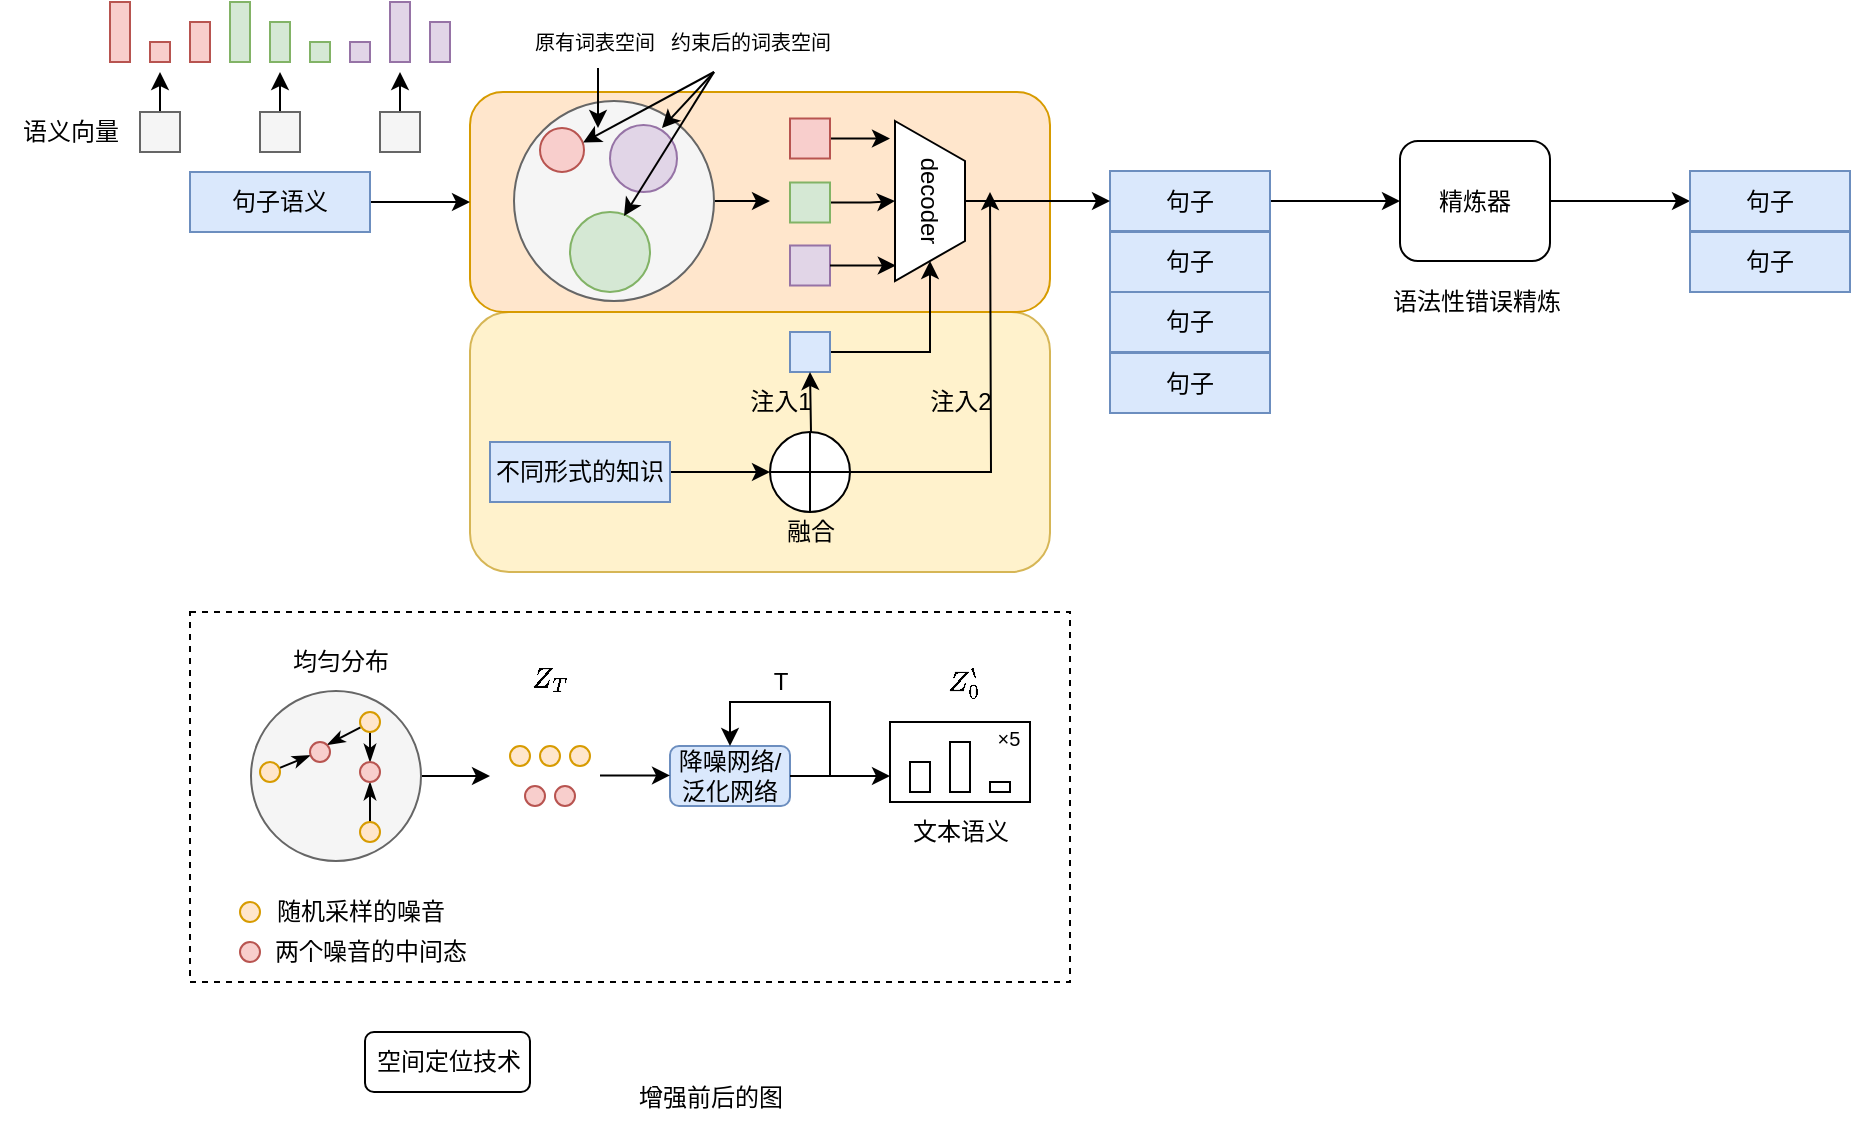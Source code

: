 <mxfile version="22.1.11" type="github">
  <diagram id="4fPpH7xEawf0aa1dmbMA" name="第 1 页">
    <mxGraphModel dx="2087" dy="700" grid="1" gridSize="10" guides="1" tooltips="1" connect="1" arrows="1" fold="1" page="1" pageScale="1" pageWidth="827" pageHeight="1169" math="1" shadow="0">
      <root>
        <mxCell id="0" />
        <mxCell id="1" parent="0" />
        <mxCell id="B4wExWWX4ZR2XhvDZzct-152" value="" style="rounded=1;whiteSpace=wrap;html=1;fillColor=#fff2cc;strokeColor=#d6b656;" vertex="1" parent="1">
          <mxGeometry x="-470" y="490" width="290" height="130" as="geometry" />
        </mxCell>
        <mxCell id="B4wExWWX4ZR2XhvDZzct-19" value="" style="rounded=1;whiteSpace=wrap;html=1;fillColor=#ffe6cc;strokeColor=#d79b00;" vertex="1" parent="1">
          <mxGeometry x="-470" y="380" width="290" height="110" as="geometry" />
        </mxCell>
        <mxCell id="B4wExWWX4ZR2XhvDZzct-127" value="" style="rounded=0;whiteSpace=wrap;html=1;dashed=1;" vertex="1" parent="1">
          <mxGeometry x="-610" y="640" width="440" height="185" as="geometry" />
        </mxCell>
        <mxCell id="B4wExWWX4ZR2XhvDZzct-125" value="" style="rounded=0;whiteSpace=wrap;html=1;" vertex="1" parent="1">
          <mxGeometry x="-260" y="695" width="70" height="40" as="geometry" />
        </mxCell>
        <mxCell id="B4wExWWX4ZR2XhvDZzct-143" style="edgeStyle=orthogonalEdgeStyle;rounded=0;orthogonalLoop=1;jettySize=auto;html=1;" edge="1" parent="1" source="B4wExWWX4ZR2XhvDZzct-20">
          <mxGeometry relative="1" as="geometry">
            <mxPoint x="-320" y="434.5" as="targetPoint" />
          </mxGeometry>
        </mxCell>
        <mxCell id="B4wExWWX4ZR2XhvDZzct-20" value="" style="ellipse;whiteSpace=wrap;html=1;aspect=fixed;fillColor=#f5f5f5;fontColor=#333333;strokeColor=#666666;" vertex="1" parent="1">
          <mxGeometry x="-448" y="384.5" width="100" height="100" as="geometry" />
        </mxCell>
        <mxCell id="B4wExWWX4ZR2XhvDZzct-46" value="" style="ellipse;whiteSpace=wrap;html=1;aspect=fixed;fillColor=#e1d5e7;strokeColor=#9673a6;" vertex="1" parent="1">
          <mxGeometry x="-400" y="396.5" width="33.5" height="33.5" as="geometry" />
        </mxCell>
        <mxCell id="B4wExWWX4ZR2XhvDZzct-45" value="" style="ellipse;whiteSpace=wrap;html=1;aspect=fixed;fillColor=#d5e8d4;strokeColor=#82b366;" vertex="1" parent="1">
          <mxGeometry x="-420" y="440" width="40" height="40" as="geometry" />
        </mxCell>
        <mxCell id="B4wExWWX4ZR2XhvDZzct-44" value="" style="ellipse;whiteSpace=wrap;html=1;aspect=fixed;fillColor=#f8cecc;strokeColor=#b85450;" vertex="1" parent="1">
          <mxGeometry x="-435" y="398" width="22" height="22" as="geometry" />
        </mxCell>
        <mxCell id="B4wExWWX4ZR2XhvDZzct-150" style="edgeStyle=orthogonalEdgeStyle;rounded=0;orthogonalLoop=1;jettySize=auto;html=1;entryX=0;entryY=0.5;entryDx=0;entryDy=0;" edge="1" parent="1" source="B4wExWWX4ZR2XhvDZzct-21" target="B4wExWWX4ZR2XhvDZzct-19">
          <mxGeometry relative="1" as="geometry" />
        </mxCell>
        <mxCell id="B4wExWWX4ZR2XhvDZzct-21" value="句子语义" style="rounded=0;whiteSpace=wrap;html=1;fillColor=#dae8fc;strokeColor=#6c8ebf;" vertex="1" parent="1">
          <mxGeometry x="-610" y="420" width="90" height="30" as="geometry" />
        </mxCell>
        <mxCell id="B4wExWWX4ZR2XhvDZzct-181" style="edgeStyle=orthogonalEdgeStyle;rounded=0;orthogonalLoop=1;jettySize=auto;html=1;exitX=1;exitY=0.5;exitDx=0;exitDy=0;entryX=0;entryY=0.5;entryDx=0;entryDy=0;" edge="1" parent="1" source="B4wExWWX4ZR2XhvDZzct-26" target="B4wExWWX4ZR2XhvDZzct-180">
          <mxGeometry relative="1" as="geometry" />
        </mxCell>
        <mxCell id="B4wExWWX4ZR2XhvDZzct-26" value="句子" style="rounded=0;whiteSpace=wrap;html=1;fillColor=#dae8fc;strokeColor=#6c8ebf;" vertex="1" parent="1">
          <mxGeometry x="-150" y="419.5" width="80" height="30" as="geometry" />
        </mxCell>
        <mxCell id="B4wExWWX4ZR2XhvDZzct-75" style="edgeStyle=orthogonalEdgeStyle;rounded=0;orthogonalLoop=1;jettySize=auto;html=1;" edge="1" parent="1" source="B4wExWWX4ZR2XhvDZzct-59">
          <mxGeometry relative="1" as="geometry">
            <mxPoint x="-625" y="370" as="targetPoint" />
          </mxGeometry>
        </mxCell>
        <mxCell id="B4wExWWX4ZR2XhvDZzct-59" value="" style="rounded=0;whiteSpace=wrap;html=1;fillColor=#f5f5f5;fontColor=#333333;strokeColor=#666666;" vertex="1" parent="1">
          <mxGeometry x="-635" y="390" width="20" height="20" as="geometry" />
        </mxCell>
        <mxCell id="B4wExWWX4ZR2XhvDZzct-64" style="edgeStyle=orthogonalEdgeStyle;rounded=0;orthogonalLoop=1;jettySize=auto;html=1;" edge="1" parent="1" source="B4wExWWX4ZR2XhvDZzct-60">
          <mxGeometry relative="1" as="geometry">
            <mxPoint x="-565" y="370" as="targetPoint" />
          </mxGeometry>
        </mxCell>
        <mxCell id="B4wExWWX4ZR2XhvDZzct-60" value="" style="rounded=0;whiteSpace=wrap;html=1;fillColor=#f5f5f5;fontColor=#333333;strokeColor=#666666;" vertex="1" parent="1">
          <mxGeometry x="-575" y="390" width="20" height="20" as="geometry" />
        </mxCell>
        <mxCell id="B4wExWWX4ZR2XhvDZzct-65" style="edgeStyle=orthogonalEdgeStyle;rounded=0;orthogonalLoop=1;jettySize=auto;html=1;" edge="1" parent="1" source="B4wExWWX4ZR2XhvDZzct-61">
          <mxGeometry relative="1" as="geometry">
            <mxPoint x="-505" y="370" as="targetPoint" />
          </mxGeometry>
        </mxCell>
        <mxCell id="B4wExWWX4ZR2XhvDZzct-61" value="" style="rounded=0;whiteSpace=wrap;html=1;fillColor=#f5f5f5;fontColor=#333333;strokeColor=#666666;" vertex="1" parent="1">
          <mxGeometry x="-515" y="390" width="20" height="20" as="geometry" />
        </mxCell>
        <mxCell id="B4wExWWX4ZR2XhvDZzct-62" value="语义向量" style="text;html=1;align=center;verticalAlign=middle;resizable=0;points=[];autosize=1;strokeColor=none;fillColor=none;" vertex="1" parent="1">
          <mxGeometry x="-705" y="385" width="70" height="30" as="geometry" />
        </mxCell>
        <mxCell id="B4wExWWX4ZR2XhvDZzct-66" value="" style="rounded=0;whiteSpace=wrap;html=1;fillColor=#f8cecc;strokeColor=#b85450;" vertex="1" parent="1">
          <mxGeometry x="-650" y="335" width="10" height="30" as="geometry" />
        </mxCell>
        <mxCell id="B4wExWWX4ZR2XhvDZzct-67" value="" style="rounded=0;whiteSpace=wrap;html=1;fillColor=#f8cecc;strokeColor=#b85450;" vertex="1" parent="1">
          <mxGeometry x="-630" y="355" width="10" height="10" as="geometry" />
        </mxCell>
        <mxCell id="B4wExWWX4ZR2XhvDZzct-68" value="" style="rounded=0;whiteSpace=wrap;html=1;fillColor=#f8cecc;strokeColor=#b85450;" vertex="1" parent="1">
          <mxGeometry x="-610" y="345" width="10" height="20" as="geometry" />
        </mxCell>
        <mxCell id="B4wExWWX4ZR2XhvDZzct-69" value="" style="rounded=0;whiteSpace=wrap;html=1;fillColor=#d5e8d4;strokeColor=#82b366;" vertex="1" parent="1">
          <mxGeometry x="-590" y="335" width="10" height="30" as="geometry" />
        </mxCell>
        <mxCell id="B4wExWWX4ZR2XhvDZzct-70" value="" style="rounded=0;whiteSpace=wrap;html=1;fillColor=#d5e8d4;strokeColor=#82b366;" vertex="1" parent="1">
          <mxGeometry x="-570" y="345" width="10" height="20" as="geometry" />
        </mxCell>
        <mxCell id="B4wExWWX4ZR2XhvDZzct-71" value="" style="rounded=0;whiteSpace=wrap;html=1;fillColor=#d5e8d4;strokeColor=#82b366;" vertex="1" parent="1">
          <mxGeometry x="-550" y="355" width="10" height="10" as="geometry" />
        </mxCell>
        <mxCell id="B4wExWWX4ZR2XhvDZzct-72" value="" style="rounded=0;whiteSpace=wrap;html=1;fillColor=#e1d5e7;strokeColor=#9673a6;" vertex="1" parent="1">
          <mxGeometry x="-530" y="355" width="10" height="10" as="geometry" />
        </mxCell>
        <mxCell id="B4wExWWX4ZR2XhvDZzct-73" value="" style="rounded=0;whiteSpace=wrap;html=1;fillColor=#e1d5e7;strokeColor=#9673a6;" vertex="1" parent="1">
          <mxGeometry x="-510" y="335" width="10" height="30" as="geometry" />
        </mxCell>
        <mxCell id="B4wExWWX4ZR2XhvDZzct-74" value="" style="rounded=0;whiteSpace=wrap;html=1;fillColor=#e1d5e7;strokeColor=#9673a6;" vertex="1" parent="1">
          <mxGeometry x="-490" y="345" width="10" height="20" as="geometry" />
        </mxCell>
        <mxCell id="B4wExWWX4ZR2XhvDZzct-122" style="edgeStyle=orthogonalEdgeStyle;rounded=0;orthogonalLoop=1;jettySize=auto;html=1;" edge="1" parent="1" source="B4wExWWX4ZR2XhvDZzct-78">
          <mxGeometry relative="1" as="geometry">
            <mxPoint x="-260" y="722" as="targetPoint" />
          </mxGeometry>
        </mxCell>
        <mxCell id="B4wExWWX4ZR2XhvDZzct-78" value="降噪网络/泛化网络" style="rounded=1;whiteSpace=wrap;html=1;fillColor=#dae8fc;strokeColor=#6c8ebf;" vertex="1" parent="1">
          <mxGeometry x="-370" y="707" width="60" height="30" as="geometry" />
        </mxCell>
        <mxCell id="B4wExWWX4ZR2XhvDZzct-110" style="edgeStyle=orthogonalEdgeStyle;rounded=0;orthogonalLoop=1;jettySize=auto;html=1;" edge="1" parent="1" source="B4wExWWX4ZR2XhvDZzct-79">
          <mxGeometry relative="1" as="geometry">
            <mxPoint x="-460" y="722" as="targetPoint" />
          </mxGeometry>
        </mxCell>
        <mxCell id="B4wExWWX4ZR2XhvDZzct-79" value="" style="ellipse;whiteSpace=wrap;html=1;aspect=fixed;fillColor=#f5f5f5;fontColor=#333333;strokeColor=#666666;" vertex="1" parent="1">
          <mxGeometry x="-579.5" y="679.5" width="85" height="85" as="geometry" />
        </mxCell>
        <mxCell id="B4wExWWX4ZR2XhvDZzct-80" value="均匀分布" style="text;html=1;align=center;verticalAlign=middle;resizable=0;points=[];autosize=1;strokeColor=none;fillColor=none;" vertex="1" parent="1">
          <mxGeometry x="-570" y="649.5" width="70" height="30" as="geometry" />
        </mxCell>
        <mxCell id="B4wExWWX4ZR2XhvDZzct-106" style="rounded=0;orthogonalLoop=1;jettySize=auto;html=1;exitX=0.026;exitY=0.763;exitDx=0;exitDy=0;entryX=1;entryY=0;entryDx=0;entryDy=0;endArrow=classicThin;endFill=1;exitPerimeter=0;" edge="1" parent="1" source="B4wExWWX4ZR2XhvDZzct-83" target="B4wExWWX4ZR2XhvDZzct-81">
          <mxGeometry relative="1" as="geometry" />
        </mxCell>
        <mxCell id="B4wExWWX4ZR2XhvDZzct-108" style="rounded=0;orthogonalLoop=1;jettySize=auto;html=1;entryX=0.5;entryY=0;entryDx=0;entryDy=0;endArrow=classicThin;endFill=1;" edge="1" parent="1" source="B4wExWWX4ZR2XhvDZzct-83" target="B4wExWWX4ZR2XhvDZzct-82">
          <mxGeometry relative="1" as="geometry" />
        </mxCell>
        <mxCell id="B4wExWWX4ZR2XhvDZzct-83" value="" style="ellipse;whiteSpace=wrap;html=1;aspect=fixed;fillColor=#ffe6cc;strokeColor=#d79b00;" vertex="1" parent="1">
          <mxGeometry x="-525" y="690" width="10" height="10" as="geometry" />
        </mxCell>
        <mxCell id="B4wExWWX4ZR2XhvDZzct-107" style="edgeStyle=orthogonalEdgeStyle;rounded=0;orthogonalLoop=1;jettySize=auto;html=1;exitX=0.5;exitY=0;exitDx=0;exitDy=0;entryX=0.5;entryY=1;entryDx=0;entryDy=0;endArrow=classicThin;endFill=1;" edge="1" parent="1" source="B4wExWWX4ZR2XhvDZzct-84" target="B4wExWWX4ZR2XhvDZzct-82">
          <mxGeometry relative="1" as="geometry" />
        </mxCell>
        <mxCell id="B4wExWWX4ZR2XhvDZzct-84" value="" style="ellipse;whiteSpace=wrap;html=1;aspect=fixed;fillColor=#ffe6cc;strokeColor=#d79b00;" vertex="1" parent="1">
          <mxGeometry x="-525" y="745" width="10" height="10" as="geometry" />
        </mxCell>
        <mxCell id="B4wExWWX4ZR2XhvDZzct-105" style="rounded=0;orthogonalLoop=1;jettySize=auto;html=1;exitX=0.958;exitY=0.309;exitDx=0;exitDy=0;entryX=0.024;entryY=0.663;entryDx=0;entryDy=0;endArrow=classicThin;endFill=1;exitPerimeter=0;entryPerimeter=0;" edge="1" parent="1" source="B4wExWWX4ZR2XhvDZzct-85" target="B4wExWWX4ZR2XhvDZzct-81">
          <mxGeometry relative="1" as="geometry" />
        </mxCell>
        <mxCell id="B4wExWWX4ZR2XhvDZzct-85" value="" style="ellipse;whiteSpace=wrap;html=1;aspect=fixed;fillColor=#ffe6cc;strokeColor=#d79b00;" vertex="1" parent="1">
          <mxGeometry x="-575" y="715" width="10" height="10" as="geometry" />
        </mxCell>
        <mxCell id="B4wExWWX4ZR2XhvDZzct-94" value="" style="ellipse;whiteSpace=wrap;html=1;aspect=fixed;fillColor=#f8cecc;strokeColor=#b85450;" vertex="1" parent="1">
          <mxGeometry x="-427.5" y="727" width="10" height="10" as="geometry" />
        </mxCell>
        <mxCell id="B4wExWWX4ZR2XhvDZzct-95" value="" style="ellipse;whiteSpace=wrap;html=1;aspect=fixed;fillColor=#f8cecc;strokeColor=#b85450;" vertex="1" parent="1">
          <mxGeometry x="-442.5" y="727" width="10" height="10" as="geometry" />
        </mxCell>
        <mxCell id="B4wExWWX4ZR2XhvDZzct-96" value="" style="ellipse;whiteSpace=wrap;html=1;aspect=fixed;fillColor=#ffe6cc;strokeColor=#d79b00;" vertex="1" parent="1">
          <mxGeometry x="-450" y="707" width="10" height="10" as="geometry" />
        </mxCell>
        <mxCell id="B4wExWWX4ZR2XhvDZzct-97" value="" style="ellipse;whiteSpace=wrap;html=1;aspect=fixed;fillColor=#ffe6cc;strokeColor=#d79b00;" vertex="1" parent="1">
          <mxGeometry x="-435" y="707" width="10" height="10" as="geometry" />
        </mxCell>
        <mxCell id="B4wExWWX4ZR2XhvDZzct-98" value="" style="ellipse;whiteSpace=wrap;html=1;aspect=fixed;fillColor=#ffe6cc;strokeColor=#d79b00;" vertex="1" parent="1">
          <mxGeometry x="-420" y="707" width="10" height="10" as="geometry" />
        </mxCell>
        <mxCell id="B4wExWWX4ZR2XhvDZzct-82" value="" style="ellipse;whiteSpace=wrap;html=1;aspect=fixed;fillColor=#f8cecc;strokeColor=#b85450;" vertex="1" parent="1">
          <mxGeometry x="-525" y="715" width="10" height="10" as="geometry" />
        </mxCell>
        <mxCell id="B4wExWWX4ZR2XhvDZzct-81" value="" style="ellipse;whiteSpace=wrap;html=1;aspect=fixed;fillColor=#f8cecc;strokeColor=#b85450;" vertex="1" parent="1">
          <mxGeometry x="-550" y="705" width="10" height="10" as="geometry" />
        </mxCell>
        <mxCell id="B4wExWWX4ZR2XhvDZzct-111" style="edgeStyle=orthogonalEdgeStyle;rounded=0;orthogonalLoop=1;jettySize=auto;html=1;" edge="1" parent="1">
          <mxGeometry relative="1" as="geometry">
            <mxPoint x="-370" y="721.71" as="targetPoint" />
            <mxPoint x="-405" y="721.71" as="sourcePoint" />
          </mxGeometry>
        </mxCell>
        <mxCell id="B4wExWWX4ZR2XhvDZzct-112" style="edgeStyle=orthogonalEdgeStyle;rounded=0;orthogonalLoop=1;jettySize=auto;html=1;exitX=1;exitY=0.5;exitDx=0;exitDy=0;entryX=0.5;entryY=0;entryDx=0;entryDy=0;" edge="1" parent="1" source="B4wExWWX4ZR2XhvDZzct-78" target="B4wExWWX4ZR2XhvDZzct-78">
          <mxGeometry relative="1" as="geometry">
            <Array as="points">
              <mxPoint x="-290" y="722" />
              <mxPoint x="-290" y="685" />
              <mxPoint x="-340" y="685" />
            </Array>
          </mxGeometry>
        </mxCell>
        <mxCell id="B4wExWWX4ZR2XhvDZzct-113" value="T" style="text;html=1;align=center;verticalAlign=middle;resizable=0;points=[];autosize=1;strokeColor=none;fillColor=none;" vertex="1" parent="1">
          <mxGeometry x="-330" y="660" width="30" height="30" as="geometry" />
        </mxCell>
        <mxCell id="B4wExWWX4ZR2XhvDZzct-114" value="" style="ellipse;whiteSpace=wrap;html=1;aspect=fixed;fillColor=#ffe6cc;strokeColor=#d79b00;" vertex="1" parent="1">
          <mxGeometry x="-585" y="785" width="10" height="10" as="geometry" />
        </mxCell>
        <mxCell id="B4wExWWX4ZR2XhvDZzct-115" value="随机采样的噪音" style="text;html=1;align=center;verticalAlign=middle;resizable=0;points=[];autosize=1;strokeColor=none;fillColor=none;" vertex="1" parent="1">
          <mxGeometry x="-580" y="775" width="110" height="30" as="geometry" />
        </mxCell>
        <mxCell id="B4wExWWX4ZR2XhvDZzct-116" value="" style="ellipse;whiteSpace=wrap;html=1;aspect=fixed;fillColor=#f8cecc;strokeColor=#b85450;" vertex="1" parent="1">
          <mxGeometry x="-585" y="805" width="10" height="10" as="geometry" />
        </mxCell>
        <mxCell id="B4wExWWX4ZR2XhvDZzct-117" value="两个噪音的中间态" style="text;html=1;align=center;verticalAlign=middle;resizable=0;points=[];autosize=1;strokeColor=none;fillColor=none;" vertex="1" parent="1">
          <mxGeometry x="-580" y="795" width="120" height="30" as="geometry" />
        </mxCell>
        <mxCell id="B4wExWWX4ZR2XhvDZzct-119" value="" style="rounded=0;whiteSpace=wrap;html=1;" vertex="1" parent="1">
          <mxGeometry x="-250" y="715" width="10" height="15" as="geometry" />
        </mxCell>
        <mxCell id="B4wExWWX4ZR2XhvDZzct-120" value="" style="rounded=0;whiteSpace=wrap;html=1;" vertex="1" parent="1">
          <mxGeometry x="-230" y="705" width="10" height="25" as="geometry" />
        </mxCell>
        <mxCell id="B4wExWWX4ZR2XhvDZzct-121" value="" style="rounded=0;whiteSpace=wrap;html=1;" vertex="1" parent="1">
          <mxGeometry x="-210" y="725" width="10" height="5" as="geometry" />
        </mxCell>
        <mxCell id="B4wExWWX4ZR2XhvDZzct-123" value="$$Z_0^`$$" style="text;html=1;align=center;verticalAlign=middle;resizable=0;points=[];autosize=1;strokeColor=none;fillColor=none;" vertex="1" parent="1">
          <mxGeometry x="-263" y="660" width="80" height="30" as="geometry" />
        </mxCell>
        <mxCell id="B4wExWWX4ZR2XhvDZzct-126" value="&lt;font style=&quot;font-size: 10px;&quot;&gt;×5&lt;/font&gt;" style="text;html=1;align=center;verticalAlign=middle;resizable=0;points=[];autosize=1;strokeColor=none;fillColor=none;" vertex="1" parent="1">
          <mxGeometry x="-216" y="688" width="30" height="30" as="geometry" />
        </mxCell>
        <mxCell id="B4wExWWX4ZR2XhvDZzct-128" value="$$Z_T$$" style="text;html=1;align=center;verticalAlign=middle;resizable=0;points=[];autosize=1;strokeColor=none;fillColor=none;" vertex="1" parent="1">
          <mxGeometry x="-465" y="658" width="70" height="30" as="geometry" />
        </mxCell>
        <mxCell id="B4wExWWX4ZR2XhvDZzct-129" value="文本语义" style="text;html=1;align=center;verticalAlign=middle;resizable=0;points=[];autosize=1;strokeColor=none;fillColor=none;" vertex="1" parent="1">
          <mxGeometry x="-260" y="735" width="70" height="30" as="geometry" />
        </mxCell>
        <mxCell id="B4wExWWX4ZR2XhvDZzct-130" value="空间定位技术" style="rounded=1;whiteSpace=wrap;html=1;" vertex="1" parent="1">
          <mxGeometry x="-522.5" y="850" width="82.5" height="30" as="geometry" />
        </mxCell>
        <mxCell id="B4wExWWX4ZR2XhvDZzct-131" value="增强前后的图" style="text;html=1;align=center;verticalAlign=middle;resizable=0;points=[];autosize=1;strokeColor=none;fillColor=none;" vertex="1" parent="1">
          <mxGeometry x="-400" y="868" width="100" height="30" as="geometry" />
        </mxCell>
        <mxCell id="B4wExWWX4ZR2XhvDZzct-132" value="decoder" style="shape=trapezoid;perimeter=trapezoidPerimeter;whiteSpace=wrap;html=1;fixedSize=1;rotation=90;" vertex="1" parent="1">
          <mxGeometry x="-280" y="417" width="80" height="35" as="geometry" />
        </mxCell>
        <mxCell id="B4wExWWX4ZR2XhvDZzct-137" value="" style="endArrow=classic;html=1;rounded=0;" edge="1" parent="1">
          <mxGeometry width="50" height="50" relative="1" as="geometry">
            <mxPoint x="-406" y="368" as="sourcePoint" />
            <mxPoint x="-406" y="398" as="targetPoint" />
          </mxGeometry>
        </mxCell>
        <mxCell id="B4wExWWX4ZR2XhvDZzct-138" value="&lt;font style=&quot;font-size: 10px;&quot;&gt;原有词表空间&lt;/font&gt;" style="text;html=1;align=center;verticalAlign=middle;resizable=0;points=[];autosize=1;strokeColor=none;fillColor=none;" vertex="1" parent="1">
          <mxGeometry x="-448" y="340" width="80" height="30" as="geometry" />
        </mxCell>
        <mxCell id="B4wExWWX4ZR2XhvDZzct-139" value="" style="endArrow=classic;html=1;rounded=0;" edge="1" parent="1">
          <mxGeometry width="50" height="50" relative="1" as="geometry">
            <mxPoint x="-348" y="370" as="sourcePoint" />
            <mxPoint x="-374" y="398" as="targetPoint" />
          </mxGeometry>
        </mxCell>
        <mxCell id="B4wExWWX4ZR2XhvDZzct-140" value="" style="endArrow=classic;html=1;rounded=0;" edge="1" parent="1">
          <mxGeometry width="50" height="50" relative="1" as="geometry">
            <mxPoint x="-348" y="370" as="sourcePoint" />
            <mxPoint x="-393" y="442" as="targetPoint" />
          </mxGeometry>
        </mxCell>
        <mxCell id="B4wExWWX4ZR2XhvDZzct-141" value="" style="endArrow=classic;html=1;rounded=0;entryX=0.979;entryY=0.332;entryDx=0;entryDy=0;entryPerimeter=0;" edge="1" parent="1" target="B4wExWWX4ZR2XhvDZzct-44">
          <mxGeometry width="50" height="50" relative="1" as="geometry">
            <mxPoint x="-348" y="370" as="sourcePoint" />
            <mxPoint x="-411" y="408" as="targetPoint" />
          </mxGeometry>
        </mxCell>
        <mxCell id="B4wExWWX4ZR2XhvDZzct-142" value="&lt;font style=&quot;font-size: 10px;&quot;&gt;约束后的词表空间&lt;/font&gt;" style="text;html=1;align=center;verticalAlign=middle;resizable=0;points=[];autosize=1;strokeColor=none;fillColor=none;" vertex="1" parent="1">
          <mxGeometry x="-380" y="340" width="100" height="30" as="geometry" />
        </mxCell>
        <mxCell id="B4wExWWX4ZR2XhvDZzct-156" style="edgeStyle=orthogonalEdgeStyle;rounded=0;orthogonalLoop=1;jettySize=auto;html=1;exitX=1;exitY=0.5;exitDx=0;exitDy=0;" edge="1" parent="1" source="B4wExWWX4ZR2XhvDZzct-144">
          <mxGeometry relative="1" as="geometry">
            <mxPoint x="-260" y="403.069" as="targetPoint" />
          </mxGeometry>
        </mxCell>
        <mxCell id="B4wExWWX4ZR2XhvDZzct-144" value="" style="whiteSpace=wrap;html=1;fillColor=#f8cecc;strokeColor=#b85450;" vertex="1" parent="1">
          <mxGeometry x="-310" y="393.25" width="20" height="20" as="geometry" />
        </mxCell>
        <mxCell id="B4wExWWX4ZR2XhvDZzct-147" style="edgeStyle=orthogonalEdgeStyle;rounded=0;orthogonalLoop=1;jettySize=auto;html=1;entryX=0.5;entryY=1;entryDx=0;entryDy=0;" edge="1" parent="1" source="B4wExWWX4ZR2XhvDZzct-145" target="B4wExWWX4ZR2XhvDZzct-132">
          <mxGeometry relative="1" as="geometry" />
        </mxCell>
        <mxCell id="B4wExWWX4ZR2XhvDZzct-145" value="" style="whiteSpace=wrap;html=1;fillColor=#d5e8d4;strokeColor=#82b366;" vertex="1" parent="1">
          <mxGeometry x="-310" y="425.25" width="20" height="20" as="geometry" />
        </mxCell>
        <mxCell id="B4wExWWX4ZR2XhvDZzct-146" value="" style="whiteSpace=wrap;html=1;fillColor=#e1d5e7;strokeColor=#9673a6;" vertex="1" parent="1">
          <mxGeometry x="-310" y="456.75" width="20" height="20" as="geometry" />
        </mxCell>
        <mxCell id="B4wExWWX4ZR2XhvDZzct-158" style="edgeStyle=orthogonalEdgeStyle;rounded=0;orthogonalLoop=1;jettySize=auto;html=1;exitX=1;exitY=0.5;exitDx=0;exitDy=0;entryX=1;entryY=0.5;entryDx=0;entryDy=0;" edge="1" parent="1" source="B4wExWWX4ZR2XhvDZzct-153" target="B4wExWWX4ZR2XhvDZzct-132">
          <mxGeometry relative="1" as="geometry" />
        </mxCell>
        <mxCell id="B4wExWWX4ZR2XhvDZzct-153" value="" style="whiteSpace=wrap;html=1;fillColor=#dae8fc;strokeColor=#6c8ebf;" vertex="1" parent="1">
          <mxGeometry x="-310" y="500" width="20" height="20" as="geometry" />
        </mxCell>
        <mxCell id="B4wExWWX4ZR2XhvDZzct-166" style="edgeStyle=orthogonalEdgeStyle;rounded=0;orthogonalLoop=1;jettySize=auto;html=1;exitX=1;exitY=0.5;exitDx=0;exitDy=0;entryX=0;entryY=0.5;entryDx=0;entryDy=0;" edge="1" parent="1" source="B4wExWWX4ZR2XhvDZzct-154" target="B4wExWWX4ZR2XhvDZzct-165">
          <mxGeometry relative="1" as="geometry" />
        </mxCell>
        <mxCell id="B4wExWWX4ZR2XhvDZzct-154" value="不同形式的知识" style="rounded=0;whiteSpace=wrap;html=1;fillColor=#dae8fc;strokeColor=#6c8ebf;" vertex="1" parent="1">
          <mxGeometry x="-460" y="555" width="90" height="30" as="geometry" />
        </mxCell>
        <mxCell id="B4wExWWX4ZR2XhvDZzct-157" style="edgeStyle=orthogonalEdgeStyle;rounded=0;orthogonalLoop=1;jettySize=auto;html=1;exitX=1;exitY=0.5;exitDx=0;exitDy=0;entryX=0.892;entryY=0.99;entryDx=0;entryDy=0;entryPerimeter=0;" edge="1" parent="1" source="B4wExWWX4ZR2XhvDZzct-146" target="B4wExWWX4ZR2XhvDZzct-132">
          <mxGeometry relative="1" as="geometry" />
        </mxCell>
        <mxCell id="B4wExWWX4ZR2XhvDZzct-163" style="edgeStyle=orthogonalEdgeStyle;rounded=0;orthogonalLoop=1;jettySize=auto;html=1;entryX=0.5;entryY=1;entryDx=0;entryDy=0;" edge="1" parent="1" target="B4wExWWX4ZR2XhvDZzct-153">
          <mxGeometry relative="1" as="geometry">
            <mxPoint x="-300" y="580" as="sourcePoint" />
          </mxGeometry>
        </mxCell>
        <mxCell id="B4wExWWX4ZR2XhvDZzct-164" style="edgeStyle=orthogonalEdgeStyle;rounded=0;orthogonalLoop=1;jettySize=auto;html=1;exitX=1;exitY=0.5;exitDx=0;exitDy=0;" edge="1" parent="1" source="B4wExWWX4ZR2XhvDZzct-165">
          <mxGeometry relative="1" as="geometry">
            <mxPoint x="-210" y="430" as="targetPoint" />
            <mxPoint x="-288.0" y="588.75" as="sourcePoint" />
          </mxGeometry>
        </mxCell>
        <mxCell id="B4wExWWX4ZR2XhvDZzct-165" value="" style="shape=orEllipse;perimeter=ellipsePerimeter;whiteSpace=wrap;html=1;backgroundOutline=1;" vertex="1" parent="1">
          <mxGeometry x="-320" y="550" width="40" height="40" as="geometry" />
        </mxCell>
        <mxCell id="B4wExWWX4ZR2XhvDZzct-167" value="融合" style="text;html=1;align=center;verticalAlign=middle;resizable=0;points=[];autosize=1;strokeColor=none;fillColor=none;" vertex="1" parent="1">
          <mxGeometry x="-325" y="585" width="50" height="30" as="geometry" />
        </mxCell>
        <mxCell id="B4wExWWX4ZR2XhvDZzct-168" value="注入1" style="text;html=1;align=center;verticalAlign=middle;resizable=0;points=[];autosize=1;strokeColor=none;fillColor=none;" vertex="1" parent="1">
          <mxGeometry x="-340" y="520" width="50" height="30" as="geometry" />
        </mxCell>
        <mxCell id="B4wExWWX4ZR2XhvDZzct-169" value="注入2" style="text;html=1;align=center;verticalAlign=middle;resizable=0;points=[];autosize=1;strokeColor=none;fillColor=none;" vertex="1" parent="1">
          <mxGeometry x="-250" y="520" width="50" height="30" as="geometry" />
        </mxCell>
        <mxCell id="B4wExWWX4ZR2XhvDZzct-149" style="edgeStyle=orthogonalEdgeStyle;rounded=0;orthogonalLoop=1;jettySize=auto;html=1;entryX=0;entryY=0.5;entryDx=0;entryDy=0;exitX=0.5;exitY=0;exitDx=0;exitDy=0;" edge="1" parent="1" source="B4wExWWX4ZR2XhvDZzct-132" target="B4wExWWX4ZR2XhvDZzct-26">
          <mxGeometry relative="1" as="geometry" />
        </mxCell>
        <mxCell id="B4wExWWX4ZR2XhvDZzct-190" style="edgeStyle=orthogonalEdgeStyle;rounded=0;orthogonalLoop=1;jettySize=auto;html=1;" edge="1" parent="1" source="B4wExWWX4ZR2XhvDZzct-180">
          <mxGeometry relative="1" as="geometry">
            <mxPoint x="140" y="434.5" as="targetPoint" />
          </mxGeometry>
        </mxCell>
        <mxCell id="B4wExWWX4ZR2XhvDZzct-180" value="精炼器" style="rounded=1;whiteSpace=wrap;html=1;" vertex="1" parent="1">
          <mxGeometry x="-5" y="404.5" width="75" height="60" as="geometry" />
        </mxCell>
        <mxCell id="B4wExWWX4ZR2XhvDZzct-185" value="句子" style="rounded=0;whiteSpace=wrap;html=1;fillColor=#dae8fc;strokeColor=#6c8ebf;" vertex="1" parent="1">
          <mxGeometry x="-150" y="450" width="80" height="30" as="geometry" />
        </mxCell>
        <mxCell id="B4wExWWX4ZR2XhvDZzct-188" value="句子" style="rounded=0;whiteSpace=wrap;html=1;fillColor=#dae8fc;strokeColor=#6c8ebf;" vertex="1" parent="1">
          <mxGeometry x="-150" y="480" width="80" height="30" as="geometry" />
        </mxCell>
        <mxCell id="B4wExWWX4ZR2XhvDZzct-189" value="句子" style="rounded=0;whiteSpace=wrap;html=1;fillColor=#dae8fc;strokeColor=#6c8ebf;" vertex="1" parent="1">
          <mxGeometry x="-150" y="510.5" width="80" height="30" as="geometry" />
        </mxCell>
        <mxCell id="B4wExWWX4ZR2XhvDZzct-191" value="句子" style="rounded=0;whiteSpace=wrap;html=1;fillColor=#dae8fc;strokeColor=#6c8ebf;" vertex="1" parent="1">
          <mxGeometry x="140" y="419.5" width="80" height="30" as="geometry" />
        </mxCell>
        <mxCell id="B4wExWWX4ZR2XhvDZzct-192" value="句子" style="rounded=0;whiteSpace=wrap;html=1;fillColor=#dae8fc;strokeColor=#6c8ebf;" vertex="1" parent="1">
          <mxGeometry x="140" y="450" width="80" height="30" as="geometry" />
        </mxCell>
        <mxCell id="B4wExWWX4ZR2XhvDZzct-193" value="语法性错误精炼" style="text;html=1;align=center;verticalAlign=middle;resizable=0;points=[];autosize=1;strokeColor=none;fillColor=none;" vertex="1" parent="1">
          <mxGeometry x="-22.5" y="470" width="110" height="30" as="geometry" />
        </mxCell>
      </root>
    </mxGraphModel>
  </diagram>
</mxfile>
